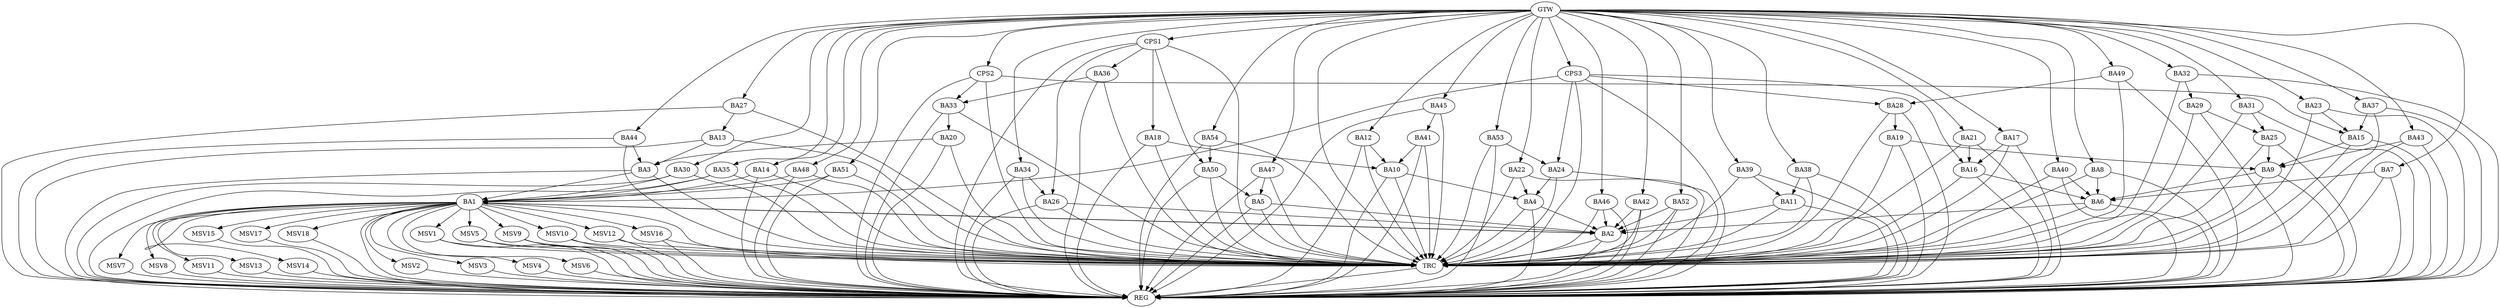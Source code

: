 strict digraph G {
  BA1 [ label="BA1" ];
  BA2 [ label="BA2" ];
  BA3 [ label="BA3" ];
  BA4 [ label="BA4" ];
  BA5 [ label="BA5" ];
  BA6 [ label="BA6" ];
  BA7 [ label="BA7" ];
  BA8 [ label="BA8" ];
  BA9 [ label="BA9" ];
  BA10 [ label="BA10" ];
  BA11 [ label="BA11" ];
  BA12 [ label="BA12" ];
  BA13 [ label="BA13" ];
  BA14 [ label="BA14" ];
  BA15 [ label="BA15" ];
  BA16 [ label="BA16" ];
  BA17 [ label="BA17" ];
  BA18 [ label="BA18" ];
  BA19 [ label="BA19" ];
  BA20 [ label="BA20" ];
  BA21 [ label="BA21" ];
  BA22 [ label="BA22" ];
  BA23 [ label="BA23" ];
  BA24 [ label="BA24" ];
  BA25 [ label="BA25" ];
  BA26 [ label="BA26" ];
  BA27 [ label="BA27" ];
  BA28 [ label="BA28" ];
  BA29 [ label="BA29" ];
  BA30 [ label="BA30" ];
  BA31 [ label="BA31" ];
  BA32 [ label="BA32" ];
  BA33 [ label="BA33" ];
  BA34 [ label="BA34" ];
  BA35 [ label="BA35" ];
  BA36 [ label="BA36" ];
  BA37 [ label="BA37" ];
  BA38 [ label="BA38" ];
  BA39 [ label="BA39" ];
  BA40 [ label="BA40" ];
  BA41 [ label="BA41" ];
  BA42 [ label="BA42" ];
  BA43 [ label="BA43" ];
  BA44 [ label="BA44" ];
  BA45 [ label="BA45" ];
  BA46 [ label="BA46" ];
  BA47 [ label="BA47" ];
  BA48 [ label="BA48" ];
  BA49 [ label="BA49" ];
  BA50 [ label="BA50" ];
  BA51 [ label="BA51" ];
  BA52 [ label="BA52" ];
  BA53 [ label="BA53" ];
  BA54 [ label="BA54" ];
  CPS1 [ label="CPS1" ];
  CPS2 [ label="CPS2" ];
  CPS3 [ label="CPS3" ];
  GTW [ label="GTW" ];
  REG [ label="REG" ];
  TRC [ label="TRC" ];
  MSV1 [ label="MSV1" ];
  MSV2 [ label="MSV2" ];
  MSV3 [ label="MSV3" ];
  MSV4 [ label="MSV4" ];
  MSV5 [ label="MSV5" ];
  MSV6 [ label="MSV6" ];
  MSV7 [ label="MSV7" ];
  MSV8 [ label="MSV8" ];
  MSV9 [ label="MSV9" ];
  MSV10 [ label="MSV10" ];
  MSV11 [ label="MSV11" ];
  MSV12 [ label="MSV12" ];
  MSV13 [ label="MSV13" ];
  MSV14 [ label="MSV14" ];
  MSV15 [ label="MSV15" ];
  MSV16 [ label="MSV16" ];
  MSV17 [ label="MSV17" ];
  MSV18 [ label="MSV18" ];
  BA1 -> BA2;
  BA2 -> BA1;
  BA3 -> BA1;
  BA4 -> BA2;
  BA5 -> BA2;
  BA6 -> BA2;
  BA7 -> BA6;
  BA8 -> BA6;
  BA9 -> BA6;
  BA10 -> BA4;
  BA11 -> BA2;
  BA12 -> BA10;
  BA13 -> BA3;
  BA14 -> BA1;
  BA15 -> BA9;
  BA16 -> BA6;
  BA17 -> BA16;
  BA18 -> BA10;
  BA19 -> BA9;
  BA20 -> BA3;
  BA21 -> BA16;
  BA22 -> BA4;
  BA23 -> BA15;
  BA24 -> BA4;
  BA25 -> BA9;
  BA26 -> BA2;
  BA27 -> BA13;
  BA28 -> BA19;
  BA29 -> BA25;
  BA30 -> BA1;
  BA31 -> BA25;
  BA32 -> BA29;
  BA33 -> BA20;
  BA34 -> BA26;
  BA35 -> BA1;
  BA36 -> BA33;
  BA37 -> BA15;
  BA38 -> BA11;
  BA39 -> BA11;
  BA40 -> BA6;
  BA41 -> BA10;
  BA42 -> BA2;
  BA43 -> BA9;
  BA44 -> BA3;
  BA45 -> BA41;
  BA46 -> BA2;
  BA47 -> BA5;
  BA48 -> BA1;
  BA49 -> BA28;
  BA50 -> BA5;
  BA51 -> BA1;
  BA52 -> BA2;
  BA53 -> BA24;
  BA54 -> BA50;
  CPS1 -> BA50;
  CPS1 -> BA18;
  CPS1 -> BA26;
  CPS1 -> BA36;
  CPS2 -> BA15;
  CPS2 -> BA33;
  CPS3 -> BA1;
  CPS3 -> BA24;
  CPS3 -> BA28;
  CPS3 -> BA16;
  GTW -> BA7;
  GTW -> BA8;
  GTW -> BA12;
  GTW -> BA14;
  GTW -> BA17;
  GTW -> BA21;
  GTW -> BA22;
  GTW -> BA23;
  GTW -> BA27;
  GTW -> BA30;
  GTW -> BA31;
  GTW -> BA32;
  GTW -> BA34;
  GTW -> BA35;
  GTW -> BA37;
  GTW -> BA38;
  GTW -> BA39;
  GTW -> BA40;
  GTW -> BA42;
  GTW -> BA43;
  GTW -> BA44;
  GTW -> BA45;
  GTW -> BA46;
  GTW -> BA47;
  GTW -> BA48;
  GTW -> BA49;
  GTW -> BA51;
  GTW -> BA52;
  GTW -> BA53;
  GTW -> BA54;
  GTW -> CPS1;
  GTW -> CPS2;
  GTW -> CPS3;
  BA1 -> REG;
  BA2 -> REG;
  BA3 -> REG;
  BA4 -> REG;
  BA5 -> REG;
  BA6 -> REG;
  BA7 -> REG;
  BA8 -> REG;
  BA9 -> REG;
  BA10 -> REG;
  BA11 -> REG;
  BA12 -> REG;
  BA13 -> REG;
  BA14 -> REG;
  BA15 -> REG;
  BA16 -> REG;
  BA17 -> REG;
  BA18 -> REG;
  BA19 -> REG;
  BA20 -> REG;
  BA21 -> REG;
  BA22 -> REG;
  BA23 -> REG;
  BA24 -> REG;
  BA25 -> REG;
  BA26 -> REG;
  BA27 -> REG;
  BA28 -> REG;
  BA29 -> REG;
  BA30 -> REG;
  BA31 -> REG;
  BA32 -> REG;
  BA33 -> REG;
  BA34 -> REG;
  BA35 -> REG;
  BA36 -> REG;
  BA37 -> REG;
  BA38 -> REG;
  BA39 -> REG;
  BA40 -> REG;
  BA41 -> REG;
  BA42 -> REG;
  BA43 -> REG;
  BA44 -> REG;
  BA45 -> REG;
  BA46 -> REG;
  BA47 -> REG;
  BA48 -> REG;
  BA49 -> REG;
  BA50 -> REG;
  BA51 -> REG;
  BA52 -> REG;
  BA53 -> REG;
  BA54 -> REG;
  CPS1 -> REG;
  CPS2 -> REG;
  CPS3 -> REG;
  BA1 -> TRC;
  BA2 -> TRC;
  BA3 -> TRC;
  BA4 -> TRC;
  BA5 -> TRC;
  BA6 -> TRC;
  BA7 -> TRC;
  BA8 -> TRC;
  BA9 -> TRC;
  BA10 -> TRC;
  BA11 -> TRC;
  BA12 -> TRC;
  BA13 -> TRC;
  BA14 -> TRC;
  BA15 -> TRC;
  BA16 -> TRC;
  BA17 -> TRC;
  BA18 -> TRC;
  BA19 -> TRC;
  BA20 -> TRC;
  BA21 -> TRC;
  BA22 -> TRC;
  BA23 -> TRC;
  BA24 -> TRC;
  BA25 -> TRC;
  BA26 -> TRC;
  BA27 -> TRC;
  BA28 -> TRC;
  BA29 -> TRC;
  BA30 -> TRC;
  BA31 -> TRC;
  BA32 -> TRC;
  BA33 -> TRC;
  BA34 -> TRC;
  BA35 -> TRC;
  BA36 -> TRC;
  BA37 -> TRC;
  BA38 -> TRC;
  BA39 -> TRC;
  BA40 -> TRC;
  BA41 -> TRC;
  BA42 -> TRC;
  BA43 -> TRC;
  BA44 -> TRC;
  BA45 -> TRC;
  BA46 -> TRC;
  BA47 -> TRC;
  BA48 -> TRC;
  BA49 -> TRC;
  BA50 -> TRC;
  BA51 -> TRC;
  BA52 -> TRC;
  BA53 -> TRC;
  BA54 -> TRC;
  CPS1 -> TRC;
  CPS2 -> TRC;
  CPS3 -> TRC;
  GTW -> TRC;
  TRC -> REG;
  BA1 -> MSV1;
  BA1 -> MSV2;
  BA1 -> MSV3;
  BA1 -> MSV4;
  BA1 -> MSV5;
  BA1 -> MSV6;
  MSV1 -> REG;
  MSV1 -> TRC;
  MSV2 -> REG;
  MSV3 -> REG;
  MSV4 -> REG;
  MSV5 -> REG;
  MSV5 -> TRC;
  MSV6 -> REG;
  BA1 -> MSV7;
  MSV7 -> REG;
  BA1 -> MSV8;
  MSV8 -> REG;
  BA1 -> MSV9;
  BA1 -> MSV10;
  MSV9 -> REG;
  MSV9 -> TRC;
  MSV10 -> REG;
  MSV10 -> TRC;
  BA1 -> MSV11;
  MSV11 -> REG;
  BA1 -> MSV12;
  BA1 -> MSV13;
  MSV12 -> REG;
  MSV12 -> TRC;
  MSV13 -> REG;
  BA1 -> MSV14;
  MSV14 -> REG;
  BA1 -> MSV15;
  MSV15 -> REG;
  BA1 -> MSV16;
  MSV16 -> REG;
  MSV16 -> TRC;
  BA1 -> MSV17;
  BA1 -> MSV18;
  MSV17 -> REG;
  MSV18 -> REG;
}
